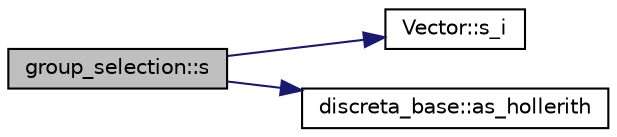 digraph "group_selection::s"
{
  edge [fontname="Helvetica",fontsize="10",labelfontname="Helvetica",labelfontsize="10"];
  node [fontname="Helvetica",fontsize="10",shape=record];
  rankdir="LR";
  Node588 [label="group_selection::s",height=0.2,width=0.4,color="black", fillcolor="grey75", style="filled", fontcolor="black"];
  Node588 -> Node589 [color="midnightblue",fontsize="10",style="solid",fontname="Helvetica"];
  Node589 [label="Vector::s_i",height=0.2,width=0.4,color="black", fillcolor="white", style="filled",URL="$d5/db2/class_vector.html#a1c4fe1752523df8119f70dd550244871"];
  Node588 -> Node590 [color="midnightblue",fontsize="10",style="solid",fontname="Helvetica"];
  Node590 [label="discreta_base::as_hollerith",height=0.2,width=0.4,color="black", fillcolor="white", style="filled",URL="$d7/d71/classdiscreta__base.html#a3e66f82711f314710107e2f29e589690"];
}

